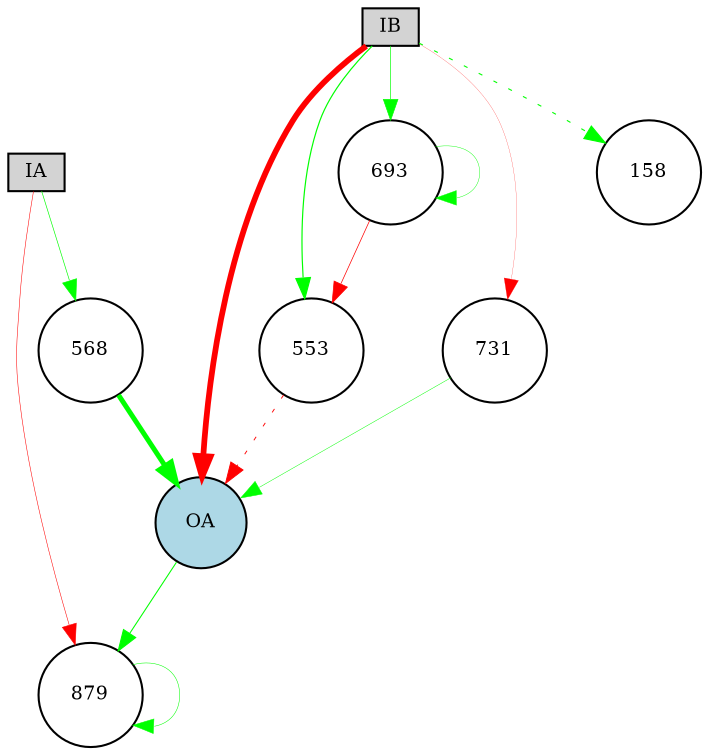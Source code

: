 digraph {
	node [fontsize=9 height=0.2 shape=circle width=0.2]
	IA [fillcolor=lightgray shape=box style=filled]
	IB [fillcolor=lightgray shape=box style=filled]
	OA [fillcolor=lightblue style=filled]
	553 [fillcolor=white style=filled]
	879 [fillcolor=white style=filled]
	693 [fillcolor=white style=filled]
	568 [fillcolor=white style=filled]
	731 [fillcolor=white style=filled]
	158 [fillcolor=white style=filled]
	IB -> OA [color=red penwidth=2.7653417142373784 style=solid]
	568 -> OA [color=green penwidth=2.38479928368798 style=solid]
	IB -> 158 [color=green penwidth=0.5226333152621229 style=dotted]
	693 -> 693 [color=green penwidth=0.201929981801313 style=solid]
	IA -> 568 [color=green penwidth=0.314502438260835 style=solid]
	IB -> 693 [color=green penwidth=0.3219789677934478 style=solid]
	OA -> 879 [color=green penwidth=0.5087979543780043 style=solid]
	731 -> OA [color=green penwidth=0.2244095229596208 style=solid]
	553 -> OA [color=red penwidth=0.4385105804428603 style=dotted]
	IB -> 553 [color=green penwidth=0.571473613438047 style=solid]
	IB -> 731 [color=red penwidth=0.10233084511528483 style=solid]
	879 -> 879 [color=green penwidth=0.24855237231076885 style=solid]
	IA -> 879 [color=red penwidth=0.2527096023014373 style=solid]
	693 -> 553 [color=red penwidth=0.3438357069956878 style=solid]
}
